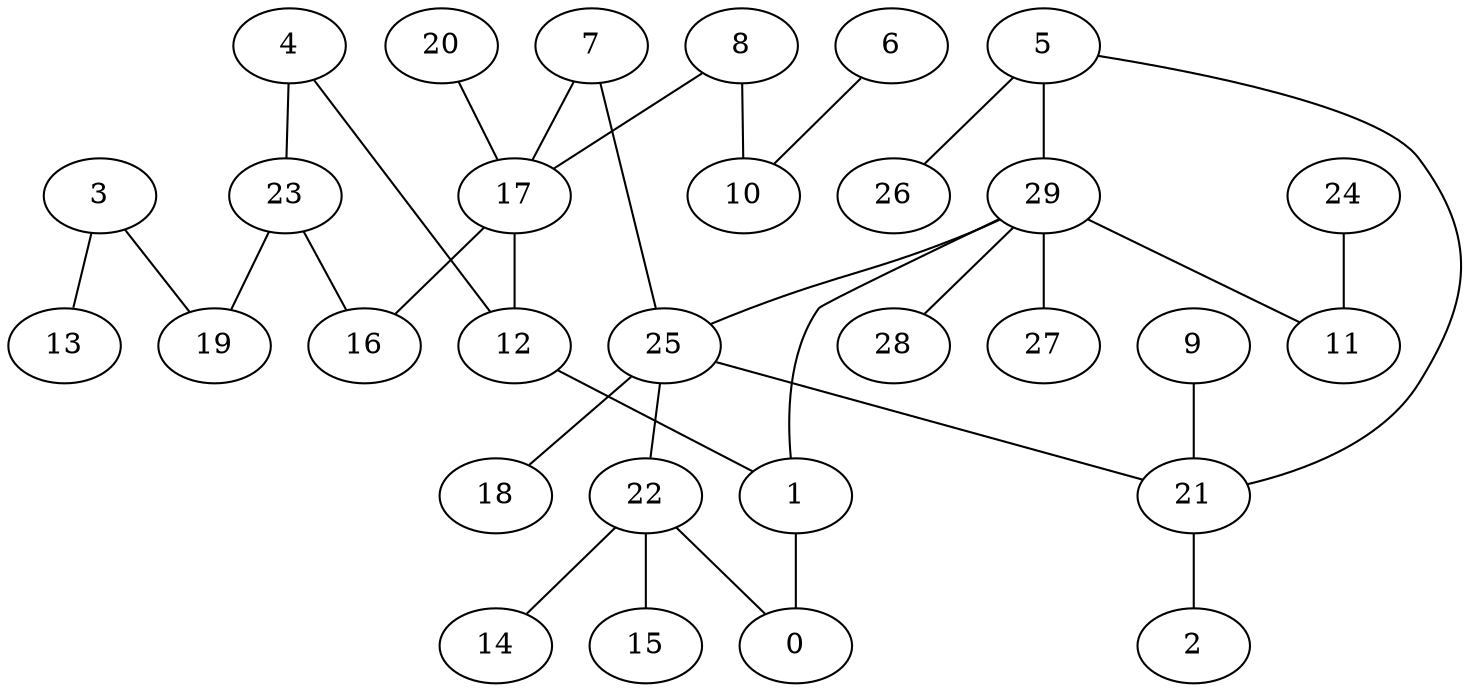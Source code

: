 digraph GG_graph {

subgraph G_graph {
edge [color = black]
"20" -> "17" [dir = none]
"5" -> "26" [dir = none]
"5" -> "21" [dir = none]
"22" -> "14" [dir = none]
"22" -> "0" [dir = none]
"22" -> "15" [dir = none]
"17" -> "16" [dir = none]
"9" -> "21" [dir = none]
"1" -> "0" [dir = none]
"24" -> "11" [dir = none]
"25" -> "18" [dir = none]
"25" -> "21" [dir = none]
"25" -> "22" [dir = none]
"29" -> "27" [dir = none]
"29" -> "28" [dir = none]
"29" -> "11" [dir = none]
"29" -> "25" [dir = none]
"21" -> "2" [dir = none]
"23" -> "19" [dir = none]
"23" -> "16" [dir = none]
"12" -> "1" [dir = none]
"3" -> "13" [dir = none]
"3" -> "19" [dir = none]
"6" -> "10" [dir = none]
"8" -> "10" [dir = none]
"8" -> "17" [dir = none]
"7" -> "17" [dir = none]
"7" -> "25" [dir = none]
"4" -> "23" [dir = none]
"5" -> "29" [dir = none]
"17" -> "12" [dir = none]
"29" -> "1" [dir = none]
"4" -> "12" [dir = none]
}

}
